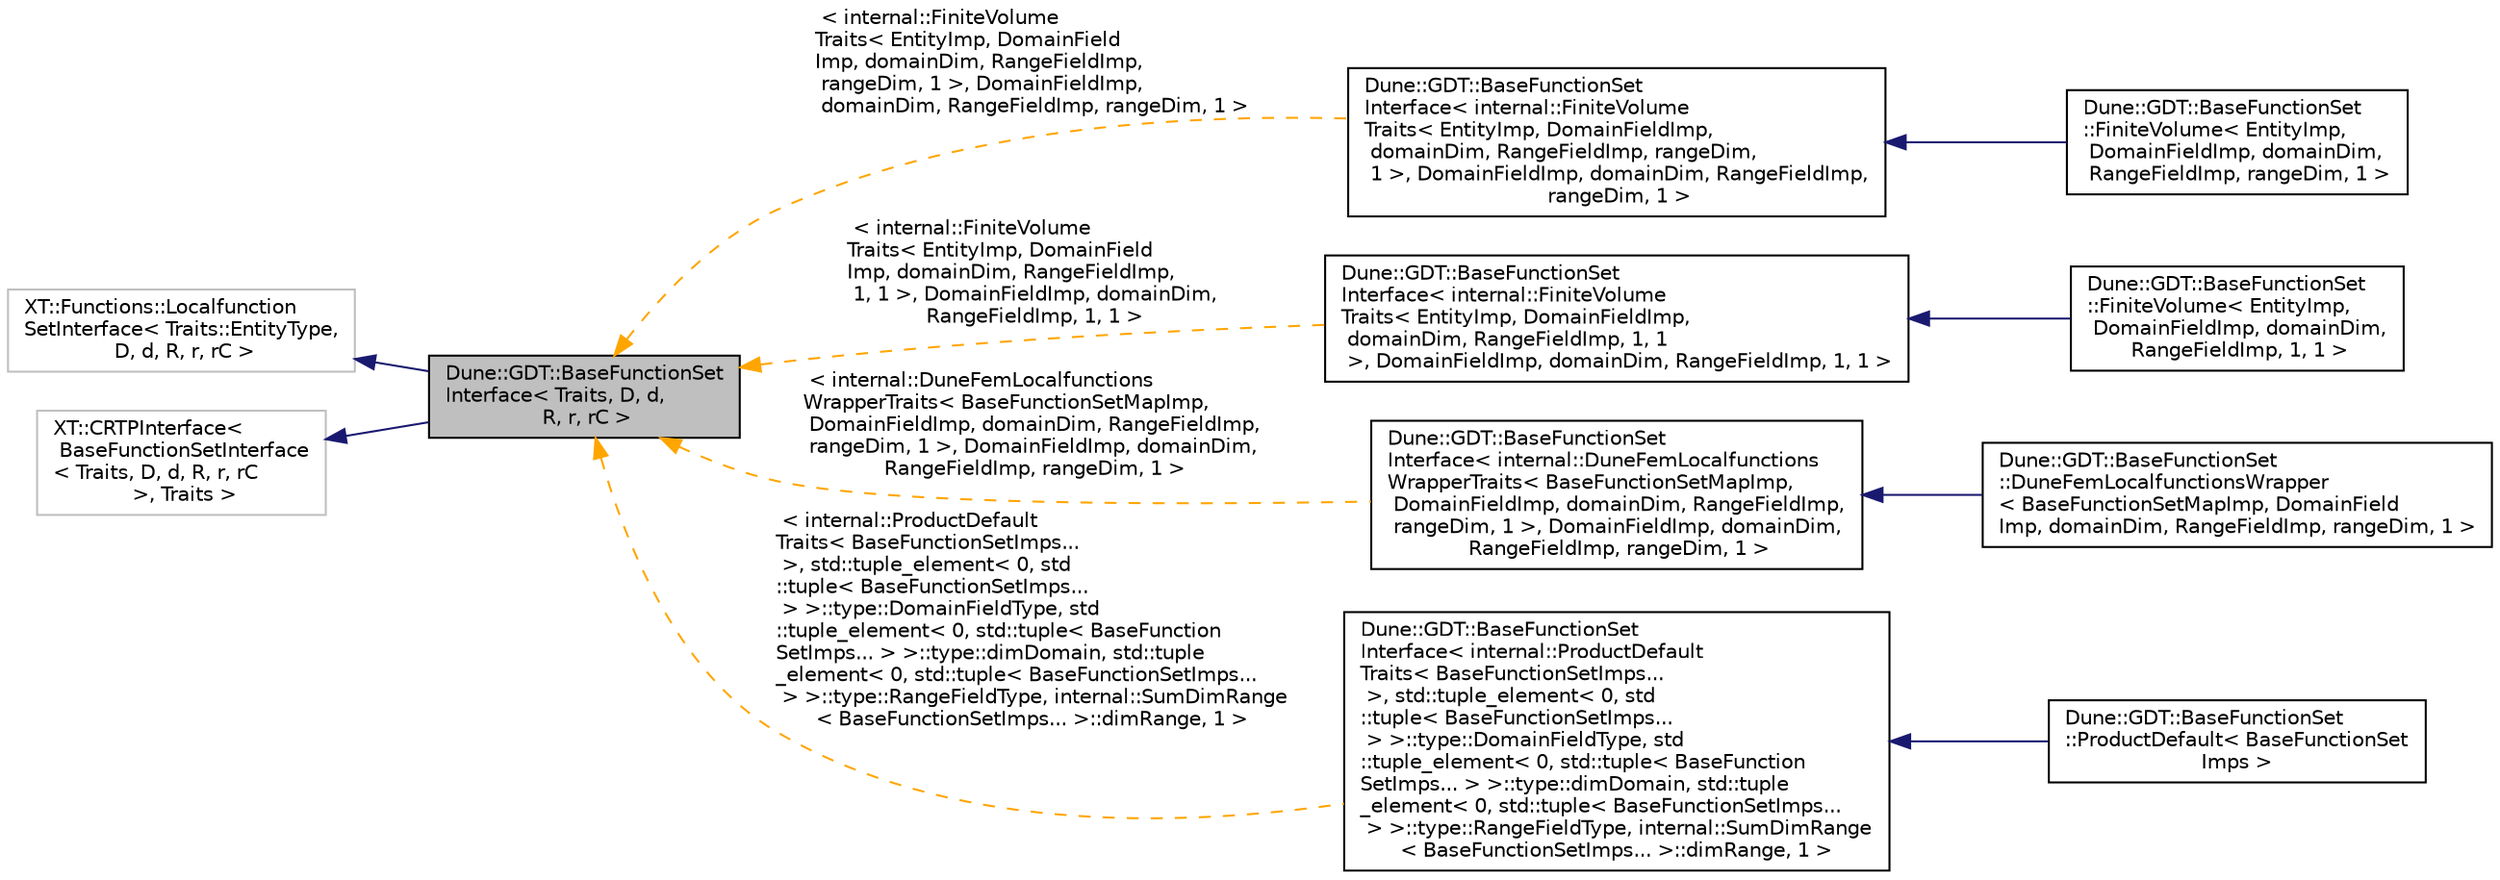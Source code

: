 digraph "Dune::GDT::BaseFunctionSetInterface&lt; Traits, D, d, R, r, rC &gt;"
{
  edge [fontname="Helvetica",fontsize="10",labelfontname="Helvetica",labelfontsize="10"];
  node [fontname="Helvetica",fontsize="10",shape=record];
  rankdir="LR";
  Node0 [label="Dune::GDT::BaseFunctionSet\lInterface\< Traits, D, d,\l R, r, rC \>",height=0.2,width=0.4,color="black", fillcolor="grey75", style="filled", fontcolor="black"];
  Node1 -> Node0 [dir="back",color="midnightblue",fontsize="10",style="solid",fontname="Helvetica"];
  Node1 [label="XT::Functions::Localfunction\lSetInterface\< Traits::EntityType,\l D, d, R, r, rC \>",height=0.2,width=0.4,color="grey75", fillcolor="white", style="filled"];
  Node2 -> Node0 [dir="back",color="midnightblue",fontsize="10",style="solid",fontname="Helvetica"];
  Node2 [label="XT::CRTPInterface\<\l BaseFunctionSetInterface\l\< Traits, D, d, R, r, rC\l \>, Traits \>",height=0.2,width=0.4,color="grey75", fillcolor="white", style="filled"];
  Node0 -> Node3 [dir="back",color="orange",fontsize="10",style="dashed",label=" \< internal::FiniteVolume\lTraits\< EntityImp, DomainField\lImp, domainDim, RangeFieldImp,\l rangeDim, 1 \>, DomainFieldImp,\l domainDim, RangeFieldImp, rangeDim, 1 \>" ,fontname="Helvetica"];
  Node3 [label="Dune::GDT::BaseFunctionSet\lInterface\< internal::FiniteVolume\lTraits\< EntityImp, DomainFieldImp,\l domainDim, RangeFieldImp, rangeDim,\l 1 \>, DomainFieldImp, domainDim, RangeFieldImp,\l rangeDim, 1 \>",height=0.2,width=0.4,color="black", fillcolor="white", style="filled",URL="$a02741.html"];
  Node3 -> Node4 [dir="back",color="midnightblue",fontsize="10",style="solid",fontname="Helvetica"];
  Node4 [label="Dune::GDT::BaseFunctionSet\l::FiniteVolume\< EntityImp,\l DomainFieldImp, domainDim,\l RangeFieldImp, rangeDim, 1 \>",height=0.2,width=0.4,color="black", fillcolor="white", style="filled",URL="$a02737.html"];
  Node0 -> Node5 [dir="back",color="orange",fontsize="10",style="dashed",label=" \< internal::FiniteVolume\lTraits\< EntityImp, DomainField\lImp, domainDim, RangeFieldImp,\l 1, 1 \>, DomainFieldImp, domainDim,\l RangeFieldImp, 1, 1 \>" ,fontname="Helvetica"];
  Node5 [label="Dune::GDT::BaseFunctionSet\lInterface\< internal::FiniteVolume\lTraits\< EntityImp, DomainFieldImp,\l domainDim, RangeFieldImp, 1, 1\l \>, DomainFieldImp, domainDim, RangeFieldImp, 1, 1 \>",height=0.2,width=0.4,color="black", fillcolor="white", style="filled",URL="$a02741.html"];
  Node5 -> Node6 [dir="back",color="midnightblue",fontsize="10",style="solid",fontname="Helvetica"];
  Node6 [label="Dune::GDT::BaseFunctionSet\l::FiniteVolume\< EntityImp,\l DomainFieldImp, domainDim,\l RangeFieldImp, 1, 1 \>",height=0.2,width=0.4,color="black", fillcolor="white", style="filled",URL="$a02733.html"];
  Node0 -> Node7 [dir="back",color="orange",fontsize="10",style="dashed",label=" \< internal::DuneFemLocalfunctions\lWrapperTraits\< BaseFunctionSetMapImp,\l DomainFieldImp, domainDim, RangeFieldImp,\l rangeDim, 1 \>, DomainFieldImp, domainDim,\l RangeFieldImp, rangeDim, 1 \>" ,fontname="Helvetica"];
  Node7 [label="Dune::GDT::BaseFunctionSet\lInterface\< internal::DuneFemLocalfunctions\lWrapperTraits\< BaseFunctionSetMapImp,\l DomainFieldImp, domainDim, RangeFieldImp,\l rangeDim, 1 \>, DomainFieldImp, domainDim,\l RangeFieldImp, rangeDim, 1 \>",height=0.2,width=0.4,color="black", fillcolor="white", style="filled",URL="$a02741.html"];
  Node7 -> Node8 [dir="back",color="midnightblue",fontsize="10",style="solid",fontname="Helvetica"];
  Node8 [label="Dune::GDT::BaseFunctionSet\l::DuneFemLocalfunctionsWrapper\l\< BaseFunctionSetMapImp, DomainField\lImp, domainDim, RangeFieldImp, rangeDim, 1 \>",height=0.2,width=0.4,color="black", fillcolor="white", style="filled",URL="$a02709.html"];
  Node0 -> Node9 [dir="back",color="orange",fontsize="10",style="dashed",label=" \< internal::ProductDefault\lTraits\< BaseFunctionSetImps...\l \>, std::tuple_element\< 0, std\l::tuple\< BaseFunctionSetImps...\l \> \>::type::DomainFieldType, std\l::tuple_element\< 0, std::tuple\< BaseFunction\lSetImps... \> \>::type::dimDomain, std::tuple\l_element\< 0, std::tuple\< BaseFunctionSetImps...\l \> \>::type::RangeFieldType, internal::SumDimRange\l\< BaseFunctionSetImps... \>::dimRange, 1 \>" ,fontname="Helvetica"];
  Node9 [label="Dune::GDT::BaseFunctionSet\lInterface\< internal::ProductDefault\lTraits\< BaseFunctionSetImps...\l \>, std::tuple_element\< 0, std\l::tuple\< BaseFunctionSetImps...\l \> \>::type::DomainFieldType, std\l::tuple_element\< 0, std::tuple\< BaseFunction\lSetImps... \> \>::type::dimDomain, std::tuple\l_element\< 0, std::tuple\< BaseFunctionSetImps...\l \> \>::type::RangeFieldType, internal::SumDimRange\l\< BaseFunctionSetImps... \>::dimRange, 1 \>",height=0.2,width=0.4,color="black", fillcolor="white", style="filled",URL="$a02741.html"];
  Node9 -> Node10 [dir="back",color="midnightblue",fontsize="10",style="solid",fontname="Helvetica"];
  Node10 [label="Dune::GDT::BaseFunctionSet\l::ProductDefault\< BaseFunctionSet\lImps \>",height=0.2,width=0.4,color="black", fillcolor="white", style="filled",URL="$a02745.html"];
}
